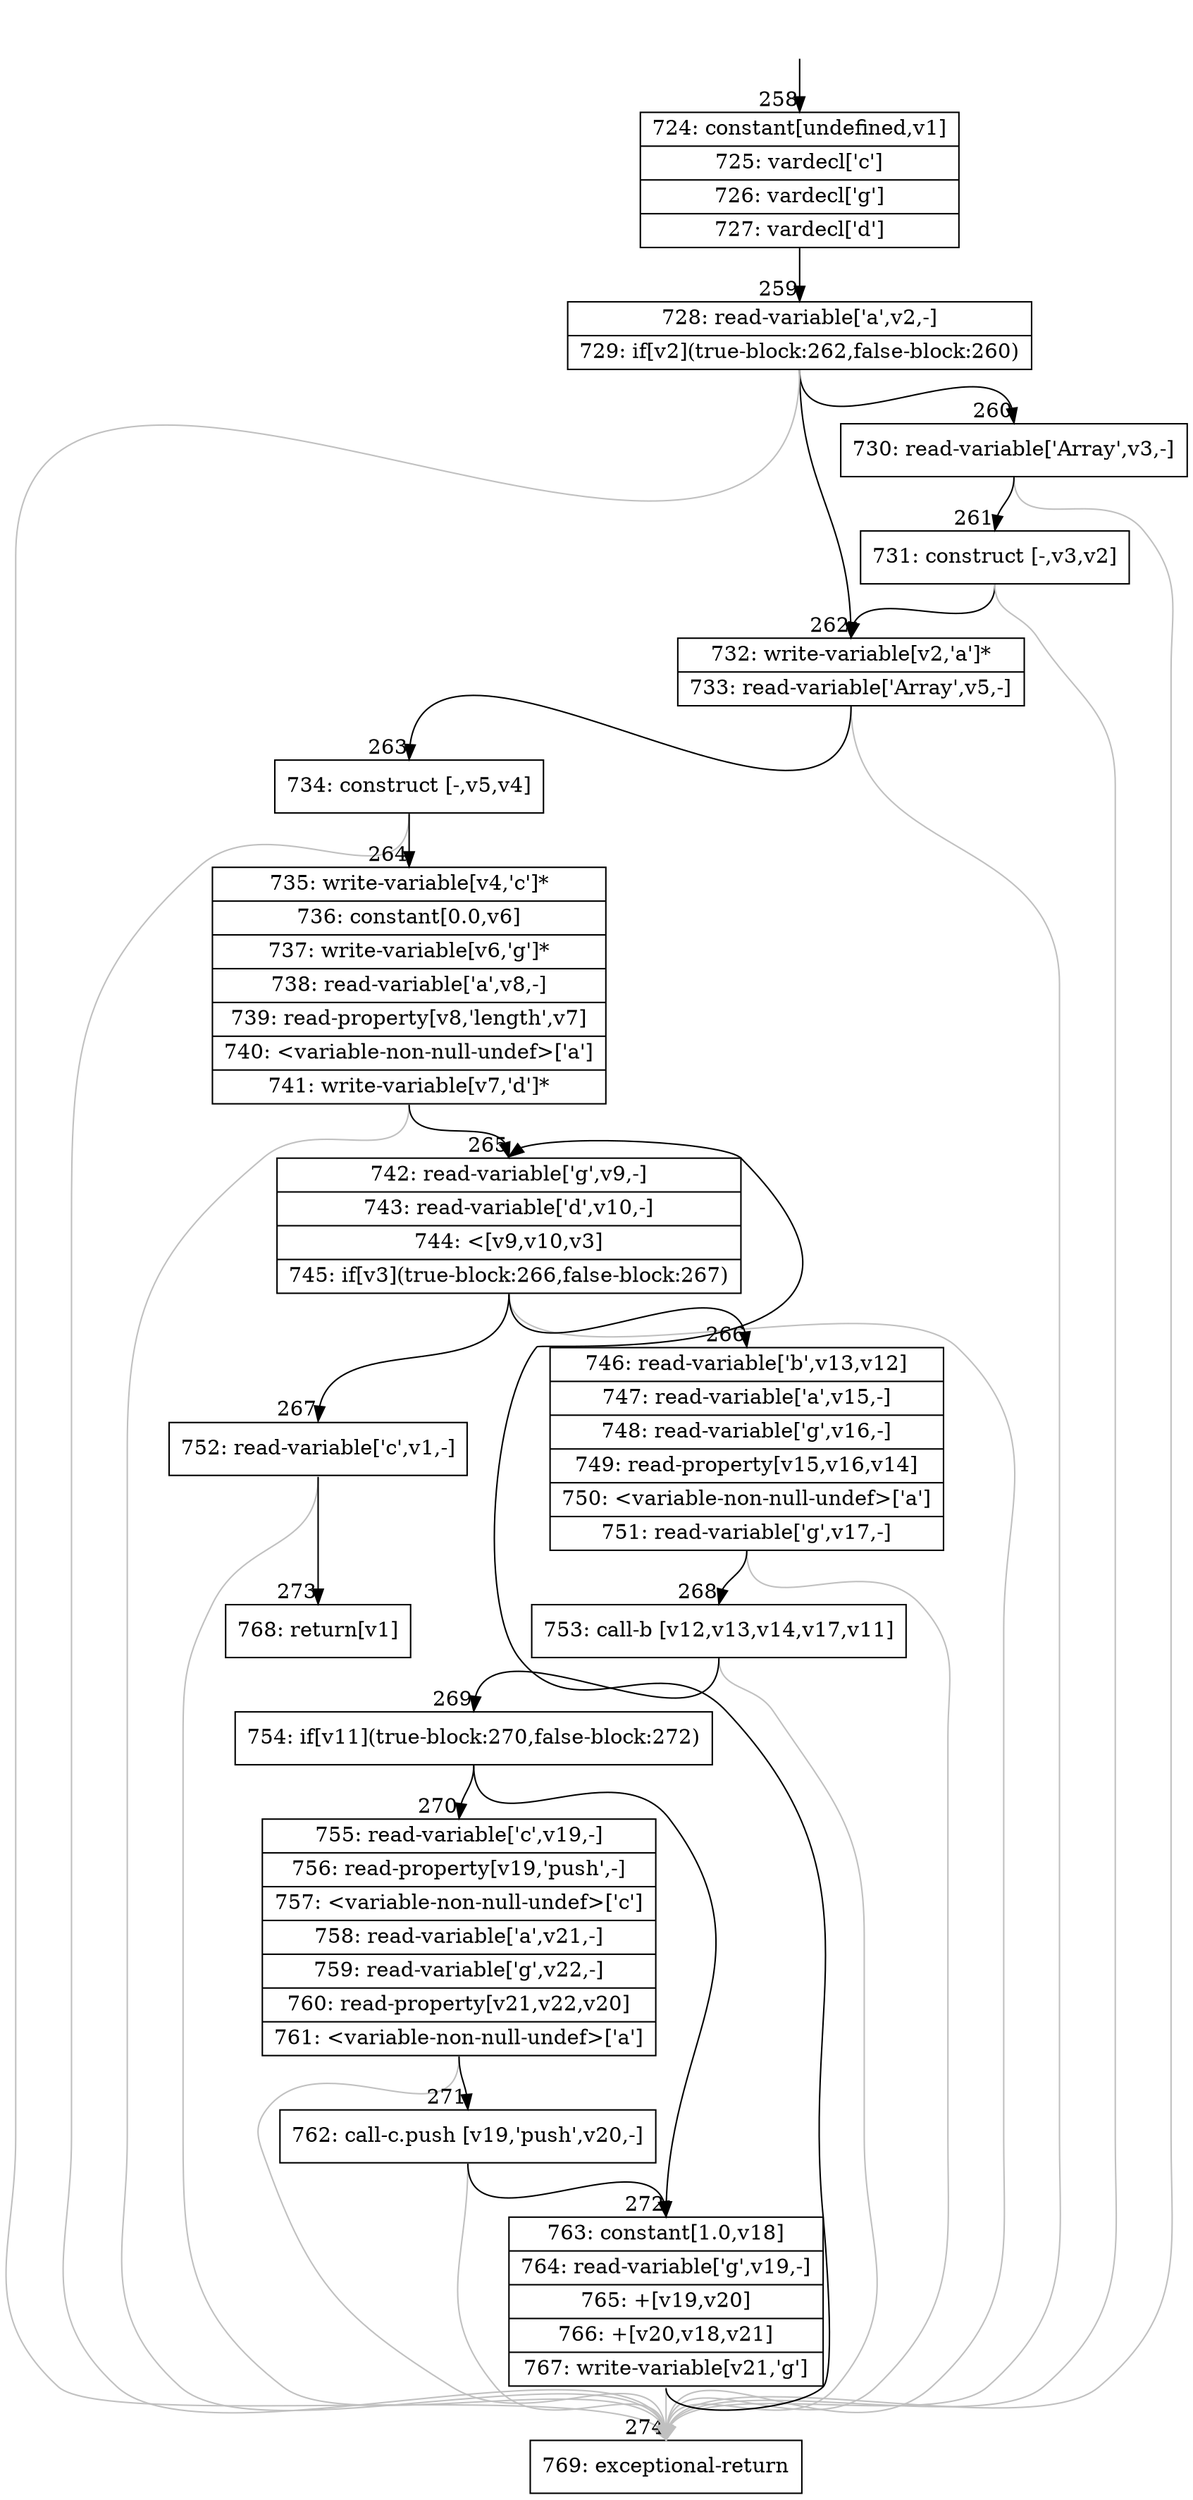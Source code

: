 digraph {
rankdir="TD"
BB_entry30[shape=none,label=""];
BB_entry30 -> BB258 [tailport=s, headport=n, headlabel="    258"]
BB258 [shape=record label="{724: constant[undefined,v1]|725: vardecl['c']|726: vardecl['g']|727: vardecl['d']}" ] 
BB258 -> BB259 [tailport=s, headport=n, headlabel="      259"]
BB259 [shape=record label="{728: read-variable['a',v2,-]|729: if[v2](true-block:262,false-block:260)}" ] 
BB259 -> BB262 [tailport=s, headport=n, headlabel="      262"]
BB259 -> BB260 [tailport=s, headport=n, headlabel="      260"]
BB259 -> BB274 [tailport=s, headport=n, color=gray, headlabel="      274"]
BB260 [shape=record label="{730: read-variable['Array',v3,-]}" ] 
BB260 -> BB261 [tailport=s, headport=n, headlabel="      261"]
BB260 -> BB274 [tailport=s, headport=n, color=gray]
BB261 [shape=record label="{731: construct [-,v3,v2]}" ] 
BB261 -> BB262 [tailport=s, headport=n]
BB261 -> BB274 [tailport=s, headport=n, color=gray]
BB262 [shape=record label="{732: write-variable[v2,'a']*|733: read-variable['Array',v5,-]}" ] 
BB262 -> BB263 [tailport=s, headport=n, headlabel="      263"]
BB262 -> BB274 [tailport=s, headport=n, color=gray]
BB263 [shape=record label="{734: construct [-,v5,v4]}" ] 
BB263 -> BB264 [tailport=s, headport=n, headlabel="      264"]
BB263 -> BB274 [tailport=s, headport=n, color=gray]
BB264 [shape=record label="{735: write-variable[v4,'c']*|736: constant[0.0,v6]|737: write-variable[v6,'g']*|738: read-variable['a',v8,-]|739: read-property[v8,'length',v7]|740: \<variable-non-null-undef\>['a']|741: write-variable[v7,'d']*}" ] 
BB264 -> BB265 [tailport=s, headport=n, headlabel="      265"]
BB264 -> BB274 [tailport=s, headport=n, color=gray]
BB265 [shape=record label="{742: read-variable['g',v9,-]|743: read-variable['d',v10,-]|744: \<[v9,v10,v3]|745: if[v3](true-block:266,false-block:267)}" ] 
BB265 -> BB266 [tailport=s, headport=n, headlabel="      266"]
BB265 -> BB267 [tailport=s, headport=n, headlabel="      267"]
BB265 -> BB274 [tailport=s, headport=n, color=gray]
BB266 [shape=record label="{746: read-variable['b',v13,v12]|747: read-variable['a',v15,-]|748: read-variable['g',v16,-]|749: read-property[v15,v16,v14]|750: \<variable-non-null-undef\>['a']|751: read-variable['g',v17,-]}" ] 
BB266 -> BB268 [tailport=s, headport=n, headlabel="      268"]
BB266 -> BB274 [tailport=s, headport=n, color=gray]
BB267 [shape=record label="{752: read-variable['c',v1,-]}" ] 
BB267 -> BB273 [tailport=s, headport=n, headlabel="      273"]
BB267 -> BB274 [tailport=s, headport=n, color=gray]
BB268 [shape=record label="{753: call-b [v12,v13,v14,v17,v11]}" ] 
BB268 -> BB269 [tailport=s, headport=n, headlabel="      269"]
BB268 -> BB274 [tailport=s, headport=n, color=gray]
BB269 [shape=record label="{754: if[v11](true-block:270,false-block:272)}" ] 
BB269 -> BB272 [tailport=s, headport=n, headlabel="      272"]
BB269 -> BB270 [tailport=s, headport=n, headlabel="      270"]
BB270 [shape=record label="{755: read-variable['c',v19,-]|756: read-property[v19,'push',-]|757: \<variable-non-null-undef\>['c']|758: read-variable['a',v21,-]|759: read-variable['g',v22,-]|760: read-property[v21,v22,v20]|761: \<variable-non-null-undef\>['a']}" ] 
BB270 -> BB271 [tailport=s, headport=n, headlabel="      271"]
BB270 -> BB274 [tailport=s, headport=n, color=gray]
BB271 [shape=record label="{762: call-c.push [v19,'push',v20,-]}" ] 
BB271 -> BB272 [tailport=s, headport=n]
BB271 -> BB274 [tailport=s, headport=n, color=gray]
BB272 [shape=record label="{763: constant[1.0,v18]|764: read-variable['g',v19,-]|765: +[v19,v20]|766: +[v20,v18,v21]|767: write-variable[v21,'g']}" ] 
BB272 -> BB265 [tailport=s, headport=n]
BB272 -> BB274 [tailport=s, headport=n, color=gray]
BB273 [shape=record label="{768: return[v1]}" ] 
BB274 [shape=record label="{769: exceptional-return}" ] 
}
